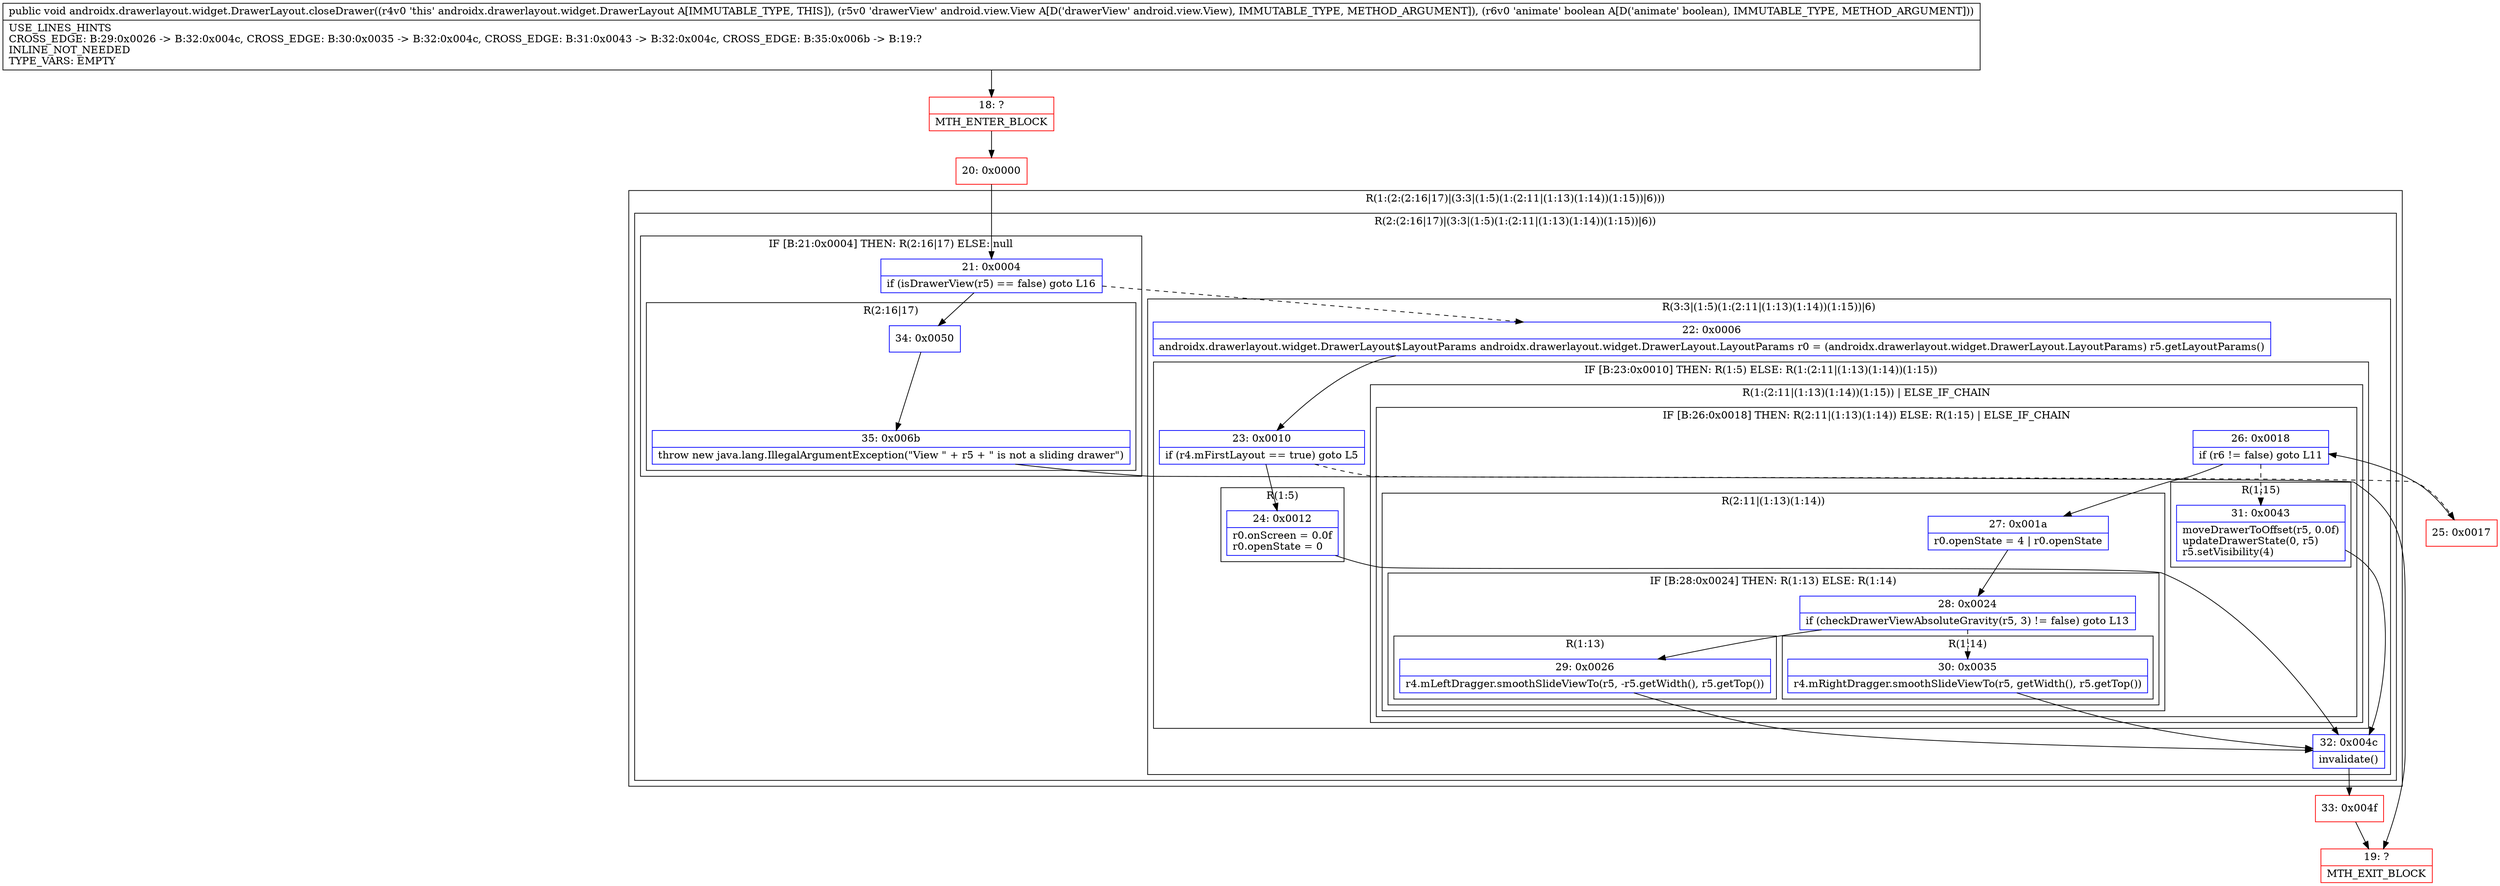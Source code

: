 digraph "CFG forandroidx.drawerlayout.widget.DrawerLayout.closeDrawer(Landroid\/view\/View;Z)V" {
subgraph cluster_Region_587091564 {
label = "R(1:(2:(2:16|17)|(3:3|(1:5)(1:(2:11|(1:13)(1:14))(1:15))|6)))";
node [shape=record,color=blue];
subgraph cluster_Region_1511296430 {
label = "R(2:(2:16|17)|(3:3|(1:5)(1:(2:11|(1:13)(1:14))(1:15))|6))";
node [shape=record,color=blue];
subgraph cluster_IfRegion_457810891 {
label = "IF [B:21:0x0004] THEN: R(2:16|17) ELSE: null";
node [shape=record,color=blue];
Node_21 [shape=record,label="{21\:\ 0x0004|if (isDrawerView(r5) == false) goto L16\l}"];
subgraph cluster_Region_1552592104 {
label = "R(2:16|17)";
node [shape=record,color=blue];
Node_34 [shape=record,label="{34\:\ 0x0050}"];
Node_35 [shape=record,label="{35\:\ 0x006b|throw new java.lang.IllegalArgumentException(\"View \" + r5 + \" is not a sliding drawer\")\l}"];
}
}
subgraph cluster_Region_2084953447 {
label = "R(3:3|(1:5)(1:(2:11|(1:13)(1:14))(1:15))|6)";
node [shape=record,color=blue];
Node_22 [shape=record,label="{22\:\ 0x0006|androidx.drawerlayout.widget.DrawerLayout$LayoutParams androidx.drawerlayout.widget.DrawerLayout.LayoutParams r0 = (androidx.drawerlayout.widget.DrawerLayout.LayoutParams) r5.getLayoutParams()\l}"];
subgraph cluster_IfRegion_215422011 {
label = "IF [B:23:0x0010] THEN: R(1:5) ELSE: R(1:(2:11|(1:13)(1:14))(1:15))";
node [shape=record,color=blue];
Node_23 [shape=record,label="{23\:\ 0x0010|if (r4.mFirstLayout == true) goto L5\l}"];
subgraph cluster_Region_1262194755 {
label = "R(1:5)";
node [shape=record,color=blue];
Node_24 [shape=record,label="{24\:\ 0x0012|r0.onScreen = 0.0f\lr0.openState = 0\l}"];
}
subgraph cluster_Region_1917882866 {
label = "R(1:(2:11|(1:13)(1:14))(1:15)) | ELSE_IF_CHAIN\l";
node [shape=record,color=blue];
subgraph cluster_IfRegion_609297288 {
label = "IF [B:26:0x0018] THEN: R(2:11|(1:13)(1:14)) ELSE: R(1:15) | ELSE_IF_CHAIN\l";
node [shape=record,color=blue];
Node_26 [shape=record,label="{26\:\ 0x0018|if (r6 != false) goto L11\l}"];
subgraph cluster_Region_838905069 {
label = "R(2:11|(1:13)(1:14))";
node [shape=record,color=blue];
Node_27 [shape=record,label="{27\:\ 0x001a|r0.openState = 4 \| r0.openState\l}"];
subgraph cluster_IfRegion_758461958 {
label = "IF [B:28:0x0024] THEN: R(1:13) ELSE: R(1:14)";
node [shape=record,color=blue];
Node_28 [shape=record,label="{28\:\ 0x0024|if (checkDrawerViewAbsoluteGravity(r5, 3) != false) goto L13\l}"];
subgraph cluster_Region_435652951 {
label = "R(1:13)";
node [shape=record,color=blue];
Node_29 [shape=record,label="{29\:\ 0x0026|r4.mLeftDragger.smoothSlideViewTo(r5, \-r5.getWidth(), r5.getTop())\l}"];
}
subgraph cluster_Region_1868448922 {
label = "R(1:14)";
node [shape=record,color=blue];
Node_30 [shape=record,label="{30\:\ 0x0035|r4.mRightDragger.smoothSlideViewTo(r5, getWidth(), r5.getTop())\l}"];
}
}
}
subgraph cluster_Region_1111390106 {
label = "R(1:15)";
node [shape=record,color=blue];
Node_31 [shape=record,label="{31\:\ 0x0043|moveDrawerToOffset(r5, 0.0f)\lupdateDrawerState(0, r5)\lr5.setVisibility(4)\l}"];
}
}
}
}
Node_32 [shape=record,label="{32\:\ 0x004c|invalidate()\l}"];
}
}
}
Node_18 [shape=record,color=red,label="{18\:\ ?|MTH_ENTER_BLOCK\l}"];
Node_20 [shape=record,color=red,label="{20\:\ 0x0000}"];
Node_33 [shape=record,color=red,label="{33\:\ 0x004f}"];
Node_19 [shape=record,color=red,label="{19\:\ ?|MTH_EXIT_BLOCK\l}"];
Node_25 [shape=record,color=red,label="{25\:\ 0x0017}"];
MethodNode[shape=record,label="{public void androidx.drawerlayout.widget.DrawerLayout.closeDrawer((r4v0 'this' androidx.drawerlayout.widget.DrawerLayout A[IMMUTABLE_TYPE, THIS]), (r5v0 'drawerView' android.view.View A[D('drawerView' android.view.View), IMMUTABLE_TYPE, METHOD_ARGUMENT]), (r6v0 'animate' boolean A[D('animate' boolean), IMMUTABLE_TYPE, METHOD_ARGUMENT]))  | USE_LINES_HINTS\lCROSS_EDGE: B:29:0x0026 \-\> B:32:0x004c, CROSS_EDGE: B:30:0x0035 \-\> B:32:0x004c, CROSS_EDGE: B:31:0x0043 \-\> B:32:0x004c, CROSS_EDGE: B:35:0x006b \-\> B:19:?\lINLINE_NOT_NEEDED\lTYPE_VARS: EMPTY\l}"];
MethodNode -> Node_18;Node_21 -> Node_22[style=dashed];
Node_21 -> Node_34;
Node_34 -> Node_35;
Node_35 -> Node_19;
Node_22 -> Node_23;
Node_23 -> Node_24;
Node_23 -> Node_25[style=dashed];
Node_24 -> Node_32;
Node_26 -> Node_27;
Node_26 -> Node_31[style=dashed];
Node_27 -> Node_28;
Node_28 -> Node_29;
Node_28 -> Node_30[style=dashed];
Node_29 -> Node_32;
Node_30 -> Node_32;
Node_31 -> Node_32;
Node_32 -> Node_33;
Node_18 -> Node_20;
Node_20 -> Node_21;
Node_33 -> Node_19;
Node_25 -> Node_26;
}

